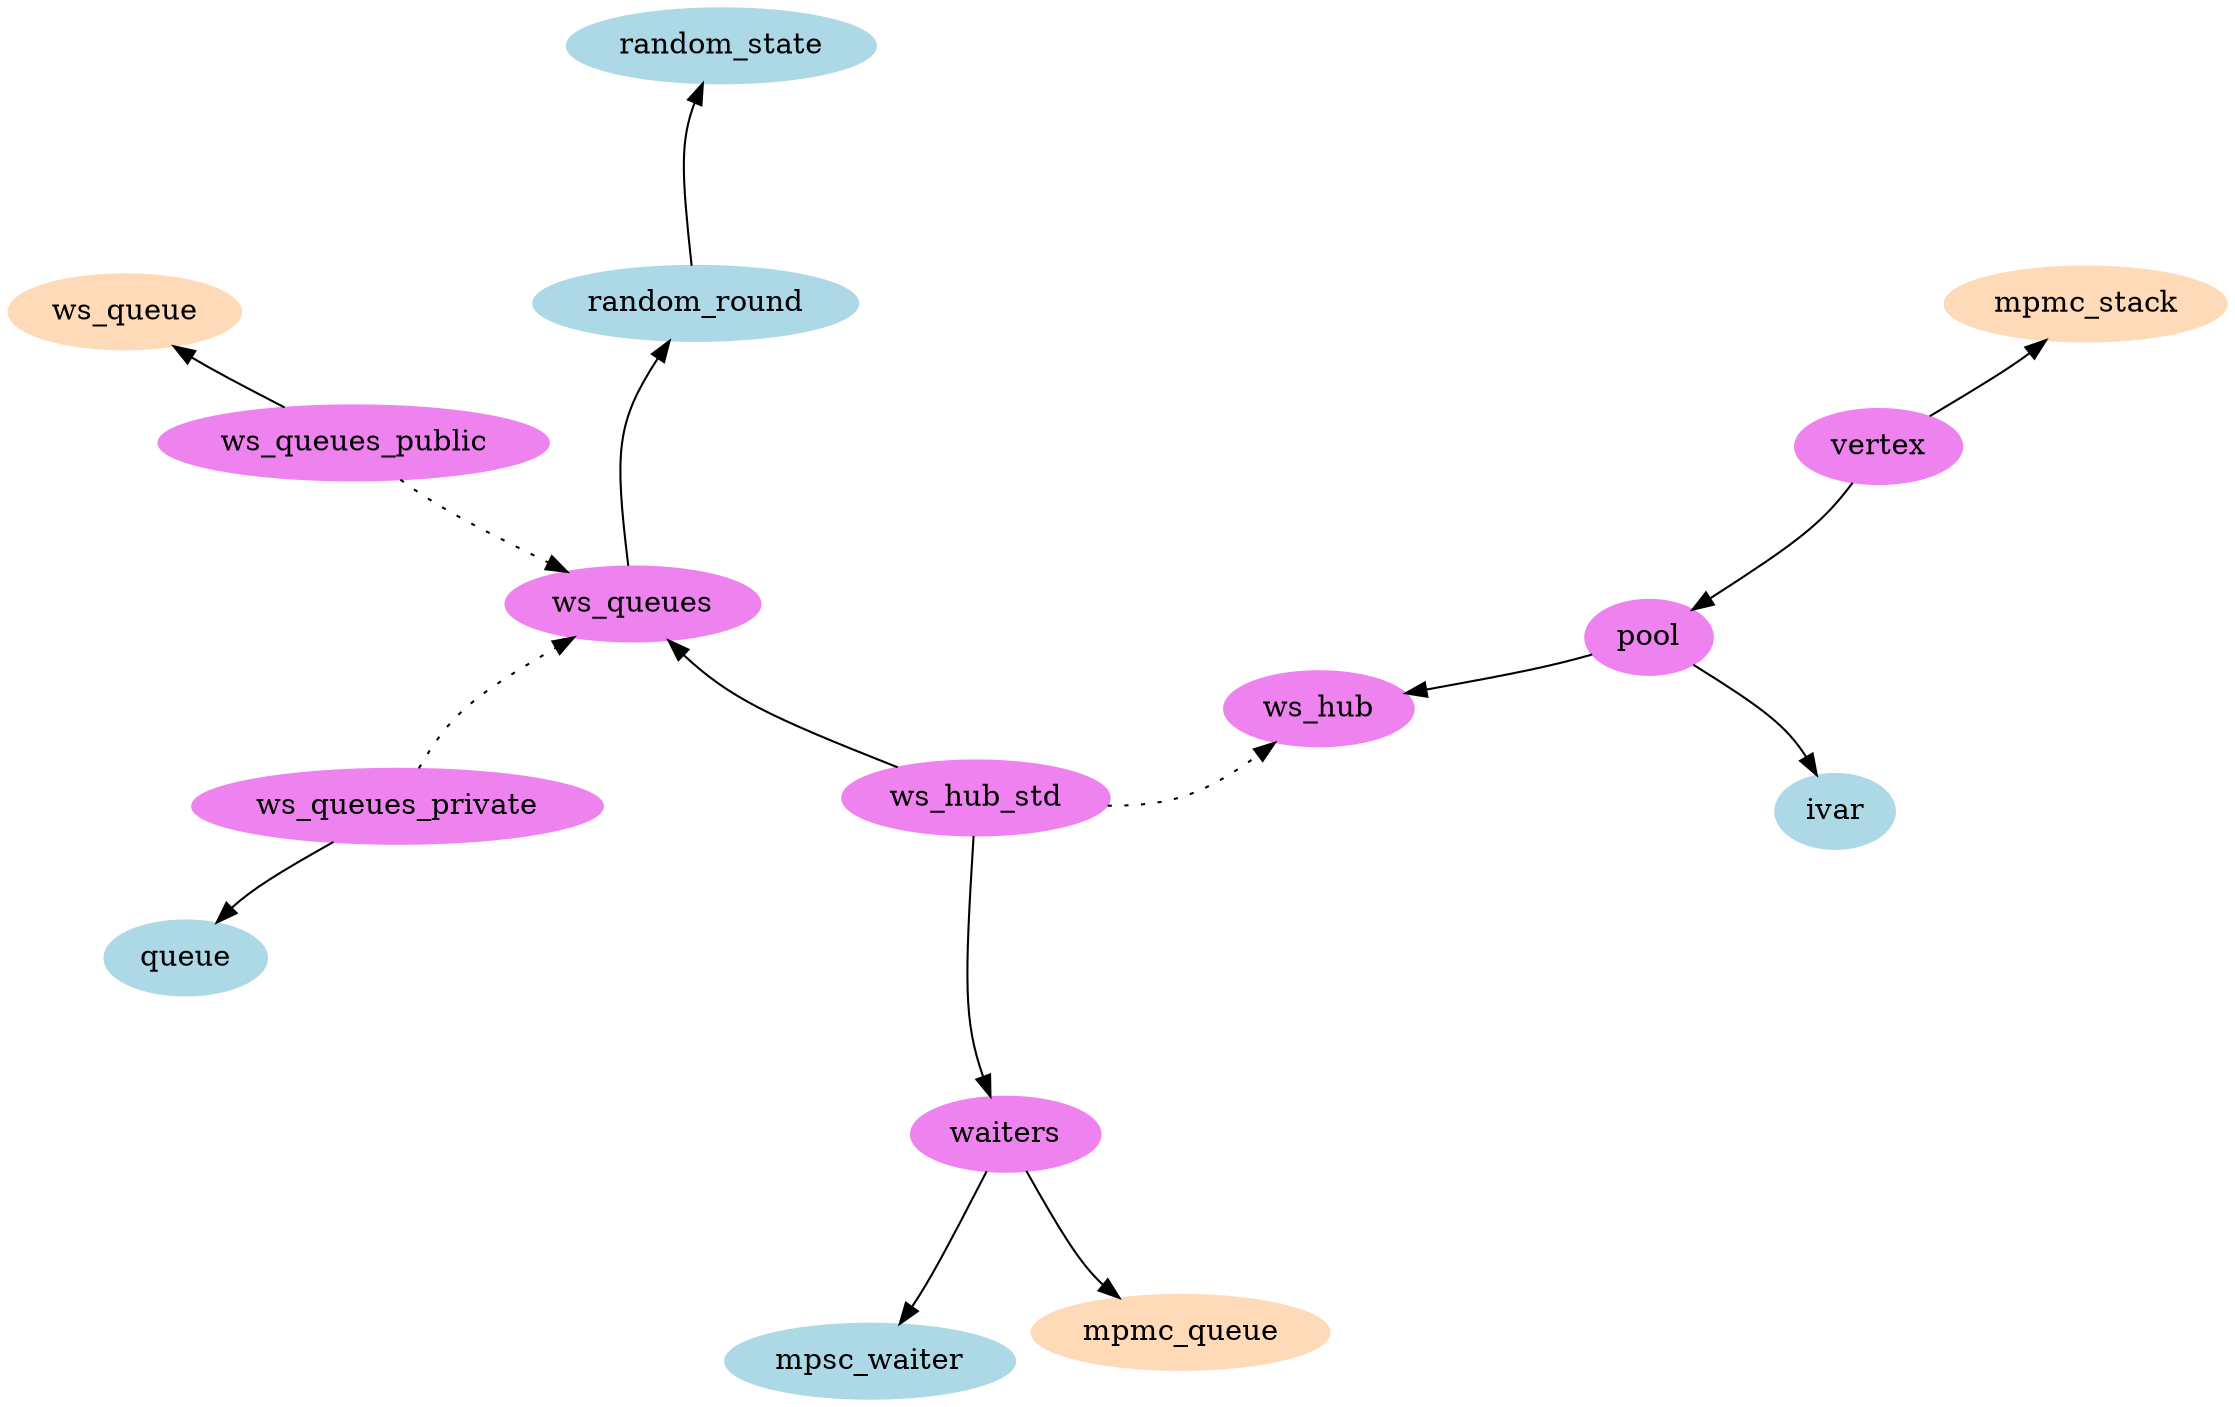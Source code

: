 digraph {
	layout=sfdp
	overlap=false
	splines=curved

	subgraph cluster_std {
		label="std"
		node [style=filled, color=lightblue]
		random_state [label="random_state"]
		random_round [label="random_round"]
		queue [label="queue"]
		mpsc_waiter [label="mpsc_waiter"]
		ivar [label="ivar"]
	}

	subgraph cluster_saturn {
		label="saturn"
		node [style=filled, color=peachpuff]
		mpmc_stack [label="mpmc_stack"]
		mpmc_queue [label="mpmc_queue"]
		ws_queue [label="ws_queue"]
	}

	subgraph cluster_parabs {
		label="parabs"
		node [style=filled, color=violet]
		ws_queues [label="ws_queues"]
		ws_queues_public [label="ws_queues_public"]
		ws_queues_private [label="ws_queues_private"]
		waiters [label="waiters"]
		ws_hub [label="ws_hub"]
		ws_hub_std [label="ws_hub_std"]
		pool [label="pool"]
		vertex [label="vertex"]
	}

	random_round -> random_state

	ws_queues_public -> ws_queue
	ws_queues_public -> ws_queues [style=dotted]

	ws_queues_private -> queue
	ws_queues_private -> ws_queues [style=dotted]

	ws_queues -> random_round

	waiters -> mpsc_waiter
	waiters -> mpmc_queue

	ws_hub_std -> ws_queues
	ws_hub_std -> waiters
	ws_hub_std -> ws_hub [style=dotted]

	pool -> ivar
	pool -> ws_hub

	vertex -> mpmc_stack
	vertex -> pool
}
